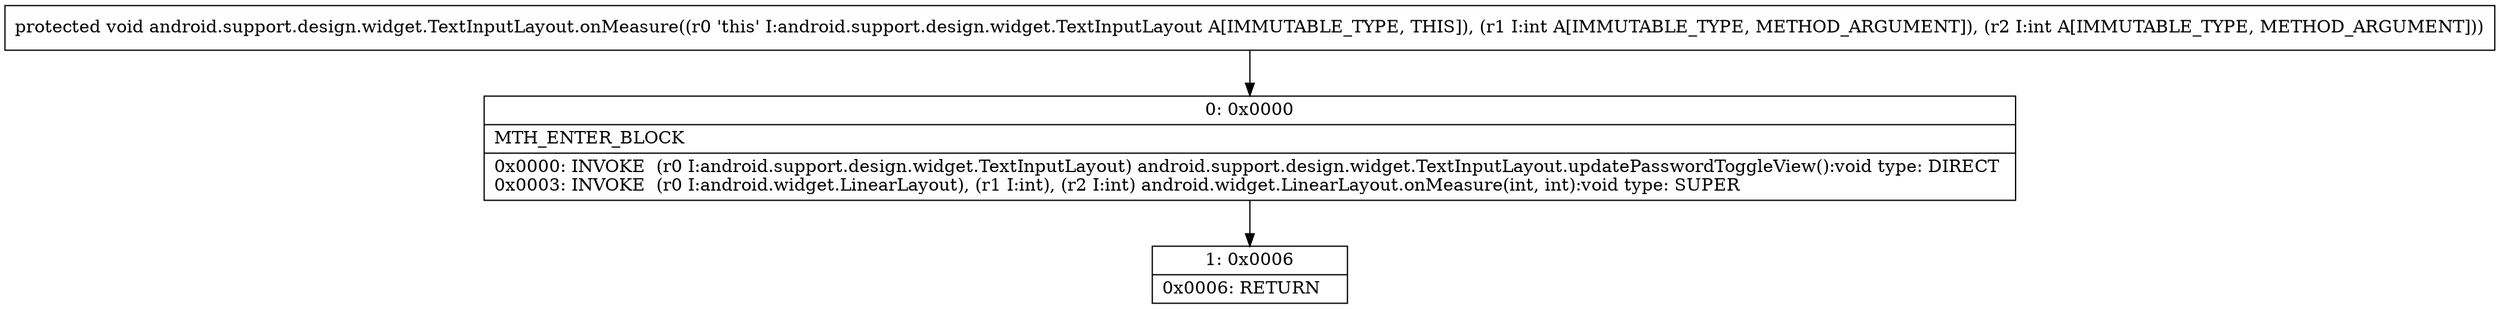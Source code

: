 digraph "CFG forandroid.support.design.widget.TextInputLayout.onMeasure(II)V" {
Node_0 [shape=record,label="{0\:\ 0x0000|MTH_ENTER_BLOCK\l|0x0000: INVOKE  (r0 I:android.support.design.widget.TextInputLayout) android.support.design.widget.TextInputLayout.updatePasswordToggleView():void type: DIRECT \l0x0003: INVOKE  (r0 I:android.widget.LinearLayout), (r1 I:int), (r2 I:int) android.widget.LinearLayout.onMeasure(int, int):void type: SUPER \l}"];
Node_1 [shape=record,label="{1\:\ 0x0006|0x0006: RETURN   \l}"];
MethodNode[shape=record,label="{protected void android.support.design.widget.TextInputLayout.onMeasure((r0 'this' I:android.support.design.widget.TextInputLayout A[IMMUTABLE_TYPE, THIS]), (r1 I:int A[IMMUTABLE_TYPE, METHOD_ARGUMENT]), (r2 I:int A[IMMUTABLE_TYPE, METHOD_ARGUMENT])) }"];
MethodNode -> Node_0;
Node_0 -> Node_1;
}

